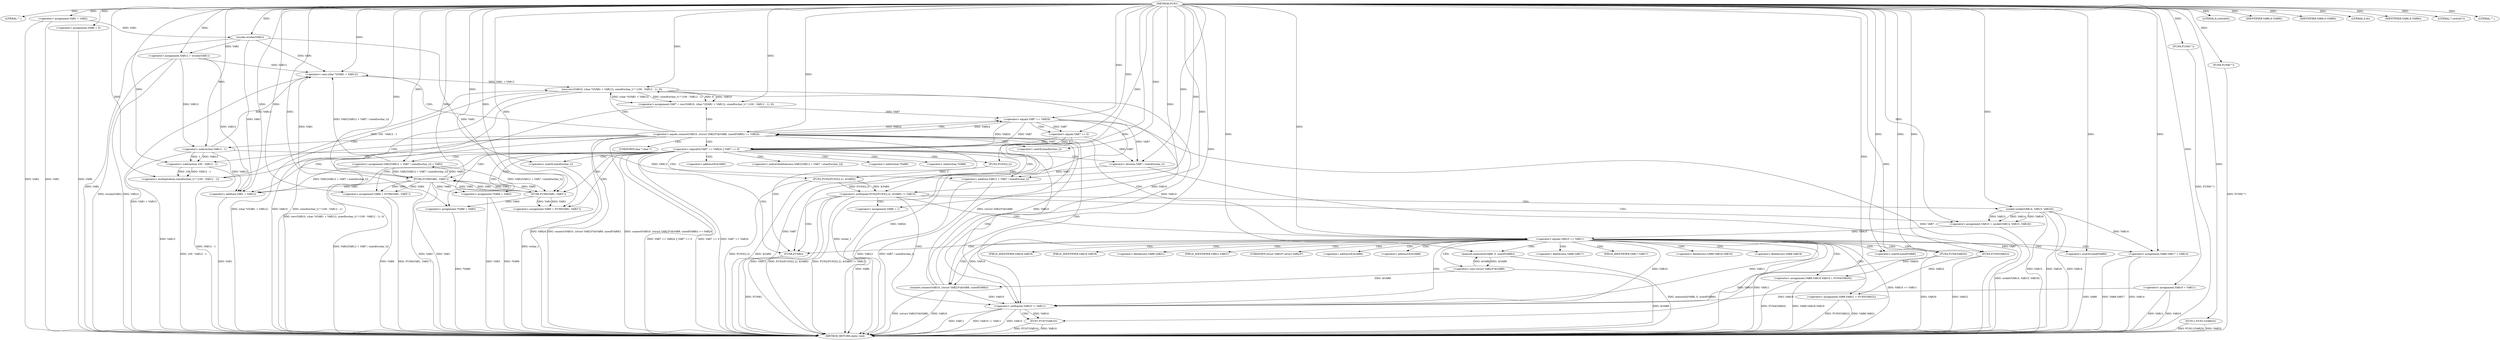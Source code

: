 digraph FUN1 {  
"1000100" [label = "(METHOD,FUN1)" ]
"1000287" [label = "(METHOD_RETURN,static void)" ]
"1000103" [label = "(LITERAL,\"\",)" ]
"1000104" [label = "(<operator>.assignment,VAR1 = VAR2)" ]
"1000108" [label = "(LITERAL,6,switch(6))" ]
"1000114" [label = "(<operator>.assignment,VAR6 = 0)" ]
"1000121" [label = "(<operator>.assignment,VAR10 = VAR11)" ]
"1000125" [label = "(<operator>.assignment,VAR12 = wcslen(VAR1))" ]
"1000127" [label = "(wcslen,wcslen(VAR1))" ]
"1000132" [label = "(<operator>.notEquals,FUN2(FUN3(2,2), &VAR5) != VAR13)" ]
"1000133" [label = "(FUN2,FUN2(FUN3(2,2), &VAR5))" ]
"1000134" [label = "(FUN3,FUN3(2,2))" ]
"1000142" [label = "(<operator>.assignment,VAR6 = 1)" ]
"1000145" [label = "(<operator>.assignment,VAR10 = socket(VAR14, VAR15, VAR16))" ]
"1000147" [label = "(socket,socket(VAR14, VAR15, VAR16))" ]
"1000152" [label = "(<operator>.equals,VAR10 == VAR11)" ]
"1000157" [label = "(memset,memset(&VAR8, 0, sizeof(VAR8)))" ]
"1000161" [label = "(<operator>.sizeOf,sizeof(VAR8))" ]
"1000163" [label = "(<operator>.assignment,VAR8.VAR17 = VAR14)" ]
"1000168" [label = "(<operator>.assignment,VAR8.VAR18.VAR19 = FUN4(VAR20))" ]
"1000174" [label = "(FUN4,FUN4(VAR20))" ]
"1000176" [label = "(<operator>.assignment,VAR8.VAR21 = FUN5(VAR22))" ]
"1000180" [label = "(FUN5,FUN5(VAR22))" ]
"1000183" [label = "(<operator>.equals,connect(VAR10, (struct VAR23*)&VAR8, sizeof(VAR8)) == VAR24)" ]
"1000184" [label = "(connect,connect(VAR10, (struct VAR23*)&VAR8, sizeof(VAR8)))" ]
"1000186" [label = "(<operator>.cast,(struct VAR23*)&VAR8)" ]
"1000190" [label = "(<operator>.sizeOf,sizeof(VAR8))" ]
"1000195" [label = "(<operator>.assignment,VAR7 = recv(VAR10, (char *)(VAR1 + VAR12), sizeof(wchar_t) * (100 - VAR12 - 1), 0))" ]
"1000197" [label = "(recv,recv(VAR10, (char *)(VAR1 + VAR12), sizeof(wchar_t) * (100 - VAR12 - 1), 0))" ]
"1000199" [label = "(<operator>.cast,(char *)(VAR1 + VAR12))" ]
"1000201" [label = "(<operator>.addition,VAR1 + VAR12)" ]
"1000204" [label = "(<operator>.multiplication,sizeof(wchar_t) * (100 - VAR12 - 1))" ]
"1000205" [label = "(<operator>.sizeOf,sizeof(wchar_t))" ]
"1000207" [label = "(<operator>.subtraction,100 - VAR12 - 1)" ]
"1000209" [label = "(<operator>.subtraction,VAR12 - 1)" ]
"1000214" [label = "(<operator>.logicalOr,VAR7 == VAR24 || VAR7 == 0)" ]
"1000215" [label = "(<operator>.equals,VAR7 == VAR24)" ]
"1000218" [label = "(<operator>.equals,VAR7 == 0)" ]
"1000223" [label = "(<operator>.assignment,VAR1[VAR12 + VAR7 / sizeof(wchar_t)] = VAR3)" ]
"1000226" [label = "(<operator>.addition,VAR12 + VAR7 / sizeof(wchar_t))" ]
"1000228" [label = "(<operator>.division,VAR7 / sizeof(wchar_t))" ]
"1000230" [label = "(<operator>.sizeOf,sizeof(wchar_t))" ]
"1000233" [label = "(<operator>.assignment,VAR9 = FUN6(VAR1, VAR3''))" ]
"1000235" [label = "(FUN6,FUN6(VAR1, VAR3''))" ]
"1000239" [label = "(IDENTIFIER,VAR9,if (VAR9))" ]
"1000241" [label = "(<operator>.assignment,*VAR9 = VAR3)" ]
"1000245" [label = "(<operator>.assignment,VAR9 = FUN6(VAR1, VAR3''))" ]
"1000247" [label = "(FUN6,FUN6(VAR1, VAR3''))" ]
"1000251" [label = "(IDENTIFIER,VAR9,if (VAR9))" ]
"1000253" [label = "(<operator>.assignment,*VAR9 = VAR3)" ]
"1000257" [label = "(LITERAL,0,do)" ]
"1000259" [label = "(<operator>.notEquals,VAR10 != VAR11)" ]
"1000263" [label = "(FUN7,FUN7(VAR10))" ]
"1000266" [label = "(IDENTIFIER,VAR6,if (VAR6))" ]
"1000268" [label = "(FUN8,FUN8())" ]
"1000271" [label = "(FUN9,FUN9(\"\"))" ]
"1000275" [label = "(LITERAL,7,switch(7))" ]
"1000279" [label = "(LITERAL,\"\",)" ]
"1000280" [label = "(FUN11,FUN11(VAR25))" ]
"1000284" [label = "(FUN9,FUN9(\"\"))" ]
"1000137" [label = "(<operator>.addressOf,&VAR5)" ]
"1000158" [label = "(<operator>.addressOf,&VAR8)" ]
"1000164" [label = "(<operator>.fieldAccess,VAR8.VAR17)" ]
"1000166" [label = "(FIELD_IDENTIFIER,VAR17,VAR17)" ]
"1000169" [label = "(<operator>.fieldAccess,VAR8.VAR18.VAR19)" ]
"1000170" [label = "(<operator>.fieldAccess,VAR8.VAR18)" ]
"1000172" [label = "(FIELD_IDENTIFIER,VAR18,VAR18)" ]
"1000173" [label = "(FIELD_IDENTIFIER,VAR19,VAR19)" ]
"1000177" [label = "(<operator>.fieldAccess,VAR8.VAR21)" ]
"1000179" [label = "(FIELD_IDENTIFIER,VAR21,VAR21)" ]
"1000187" [label = "(UNKNOWN,struct VAR23*,struct VAR23*)" ]
"1000188" [label = "(<operator>.addressOf,&VAR8)" ]
"1000200" [label = "(UNKNOWN,char *,char *)" ]
"1000224" [label = "(<operator>.indirectIndexAccess,VAR1[VAR12 + VAR7 / sizeof(wchar_t)])" ]
"1000242" [label = "(<operator>.indirection,*VAR9)" ]
"1000254" [label = "(<operator>.indirection,*VAR9)" ]
  "1000184" -> "1000287"  [ label = "DDG: VAR10"] 
  "1000180" -> "1000287"  [ label = "DDG: VAR22"] 
  "1000230" -> "1000287"  [ label = "DDG: wchar_t"] 
  "1000132" -> "1000287"  [ label = "DDG: FUN2(FUN3(2,2), &VAR5)"] 
  "1000152" -> "1000287"  [ label = "DDG: VAR11"] 
  "1000280" -> "1000287"  [ label = "DDG: VAR25"] 
  "1000259" -> "1000287"  [ label = "DDG: VAR10 != VAR11"] 
  "1000186" -> "1000287"  [ label = "DDG: &VAR8"] 
  "1000247" -> "1000287"  [ label = "DDG: VAR1"] 
  "1000163" -> "1000287"  [ label = "DDG: VAR8.VAR17"] 
  "1000259" -> "1000287"  [ label = "DDG: VAR10"] 
  "1000184" -> "1000287"  [ label = "DDG: (struct VAR23*)&VAR8"] 
  "1000125" -> "1000287"  [ label = "DDG: VAR12"] 
  "1000199" -> "1000287"  [ label = "DDG: VAR1 + VAR12"] 
  "1000226" -> "1000287"  [ label = "DDG: VAR12"] 
  "1000207" -> "1000287"  [ label = "DDG: VAR12 - 1"] 
  "1000284" -> "1000287"  [ label = "DDG: FUN9(\"\")"] 
  "1000209" -> "1000287"  [ label = "DDG: VAR12"] 
  "1000168" -> "1000287"  [ label = "DDG: VAR8.VAR18.VAR19"] 
  "1000280" -> "1000287"  [ label = "DDG: FUN11(VAR25)"] 
  "1000215" -> "1000287"  [ label = "DDG: VAR7"] 
  "1000157" -> "1000287"  [ label = "DDG: memset(&VAR8, 0, sizeof(VAR8))"] 
  "1000104" -> "1000287"  [ label = "DDG: VAR1"] 
  "1000218" -> "1000287"  [ label = "DDG: VAR7"] 
  "1000215" -> "1000287"  [ label = "DDG: VAR24"] 
  "1000226" -> "1000287"  [ label = "DDG: VAR7 / sizeof(wchar_t)"] 
  "1000214" -> "1000287"  [ label = "DDG: VAR7 == VAR24 || VAR7 == 0"] 
  "1000253" -> "1000287"  [ label = "DDG: *VAR9"] 
  "1000205" -> "1000287"  [ label = "DDG: wchar_t"] 
  "1000121" -> "1000287"  [ label = "DDG: VAR11"] 
  "1000132" -> "1000287"  [ label = "DDG: FUN2(FUN3(2,2), &VAR5) != VAR13"] 
  "1000132" -> "1000287"  [ label = "DDG: VAR13"] 
  "1000183" -> "1000287"  [ label = "DDG: connect(VAR10, (struct VAR23*)&VAR8, sizeof(VAR8))"] 
  "1000152" -> "1000287"  [ label = "DDG: VAR10 == VAR11"] 
  "1000268" -> "1000287"  [ label = "DDG: FUN8()"] 
  "1000228" -> "1000287"  [ label = "DDG: VAR7"] 
  "1000163" -> "1000287"  [ label = "DDG: VAR14"] 
  "1000133" -> "1000287"  [ label = "DDG: FUN3(2,2)"] 
  "1000190" -> "1000287"  [ label = "DDG: VAR8"] 
  "1000114" -> "1000287"  [ label = "DDG: VAR6"] 
  "1000263" -> "1000287"  [ label = "DDG: FUN7(VAR10)"] 
  "1000176" -> "1000287"  [ label = "DDG: FUN5(VAR22)"] 
  "1000263" -> "1000287"  [ label = "DDG: VAR10"] 
  "1000214" -> "1000287"  [ label = "DDG: VAR7 == 0"] 
  "1000147" -> "1000287"  [ label = "DDG: VAR15"] 
  "1000147" -> "1000287"  [ label = "DDG: VAR14"] 
  "1000204" -> "1000287"  [ label = "DDG: 100 - VAR12 - 1"] 
  "1000125" -> "1000287"  [ label = "DDG: wcslen(VAR1)"] 
  "1000152" -> "1000287"  [ label = "DDG: VAR10"] 
  "1000195" -> "1000287"  [ label = "DDG: recv(VAR10, (char *)(VAR1 + VAR12), sizeof(wchar_t) * (100 - VAR12 - 1), 0)"] 
  "1000197" -> "1000287"  [ label = "DDG: (char *)(VAR1 + VAR12)"] 
  "1000121" -> "1000287"  [ label = "DDG: VAR10"] 
  "1000241" -> "1000287"  [ label = "DDG: *VAR9"] 
  "1000142" -> "1000287"  [ label = "DDG: VAR6"] 
  "1000214" -> "1000287"  [ label = "DDG: VAR7 == VAR24"] 
  "1000176" -> "1000287"  [ label = "DDG: VAR8.VAR21"] 
  "1000147" -> "1000287"  [ label = "DDG: VAR16"] 
  "1000259" -> "1000287"  [ label = "DDG: VAR11"] 
  "1000127" -> "1000287"  [ label = "DDG: VAR1"] 
  "1000253" -> "1000287"  [ label = "DDG: VAR3"] 
  "1000245" -> "1000287"  [ label = "DDG: VAR9"] 
  "1000145" -> "1000287"  [ label = "DDG: socket(VAR14, VAR15, VAR16)"] 
  "1000271" -> "1000287"  [ label = "DDG: FUN9(\"\")"] 
  "1000183" -> "1000287"  [ label = "DDG: connect(VAR10, (struct VAR23*)&VAR8, sizeof(VAR8)) == VAR24"] 
  "1000183" -> "1000287"  [ label = "DDG: VAR24"] 
  "1000168" -> "1000287"  [ label = "DDG: FUN4(VAR20)"] 
  "1000133" -> "1000287"  [ label = "DDG: &VAR5"] 
  "1000104" -> "1000287"  [ label = "DDG: VAR2"] 
  "1000174" -> "1000287"  [ label = "DDG: VAR20"] 
  "1000245" -> "1000287"  [ label = "DDG: FUN6(VAR1, VAR3'')"] 
  "1000247" -> "1000287"  [ label = "DDG: VAR3"] 
  "1000223" -> "1000287"  [ label = "DDG: VAR1[VAR12 + VAR7 / sizeof(wchar_t)]"] 
  "1000201" -> "1000287"  [ label = "DDG: VAR1"] 
  "1000197" -> "1000287"  [ label = "DDG: sizeof(wchar_t) * (100 - VAR12 - 1)"] 
  "1000197" -> "1000287"  [ label = "DDG: VAR10"] 
  "1000100" -> "1000103"  [ label = "DDG: "] 
  "1000100" -> "1000104"  [ label = "DDG: "] 
  "1000100" -> "1000108"  [ label = "DDG: "] 
  "1000100" -> "1000114"  [ label = "DDG: "] 
  "1000100" -> "1000121"  [ label = "DDG: "] 
  "1000127" -> "1000125"  [ label = "DDG: VAR1"] 
  "1000100" -> "1000125"  [ label = "DDG: "] 
  "1000104" -> "1000127"  [ label = "DDG: VAR1"] 
  "1000100" -> "1000127"  [ label = "DDG: "] 
  "1000133" -> "1000132"  [ label = "DDG: FUN3(2,2)"] 
  "1000133" -> "1000132"  [ label = "DDG: &VAR5"] 
  "1000134" -> "1000133"  [ label = "DDG: 2"] 
  "1000100" -> "1000134"  [ label = "DDG: "] 
  "1000100" -> "1000132"  [ label = "DDG: "] 
  "1000100" -> "1000142"  [ label = "DDG: "] 
  "1000147" -> "1000145"  [ label = "DDG: VAR14"] 
  "1000147" -> "1000145"  [ label = "DDG: VAR15"] 
  "1000147" -> "1000145"  [ label = "DDG: VAR16"] 
  "1000100" -> "1000145"  [ label = "DDG: "] 
  "1000100" -> "1000147"  [ label = "DDG: "] 
  "1000145" -> "1000152"  [ label = "DDG: VAR10"] 
  "1000100" -> "1000152"  [ label = "DDG: "] 
  "1000186" -> "1000157"  [ label = "DDG: &VAR8"] 
  "1000100" -> "1000157"  [ label = "DDG: "] 
  "1000100" -> "1000161"  [ label = "DDG: "] 
  "1000147" -> "1000163"  [ label = "DDG: VAR14"] 
  "1000100" -> "1000163"  [ label = "DDG: "] 
  "1000174" -> "1000168"  [ label = "DDG: VAR20"] 
  "1000100" -> "1000174"  [ label = "DDG: "] 
  "1000180" -> "1000176"  [ label = "DDG: VAR22"] 
  "1000100" -> "1000180"  [ label = "DDG: "] 
  "1000184" -> "1000183"  [ label = "DDG: VAR10"] 
  "1000184" -> "1000183"  [ label = "DDG: (struct VAR23*)&VAR8"] 
  "1000152" -> "1000184"  [ label = "DDG: VAR10"] 
  "1000100" -> "1000184"  [ label = "DDG: "] 
  "1000186" -> "1000184"  [ label = "DDG: &VAR8"] 
  "1000157" -> "1000186"  [ label = "DDG: &VAR8"] 
  "1000100" -> "1000190"  [ label = "DDG: "] 
  "1000215" -> "1000183"  [ label = "DDG: VAR24"] 
  "1000100" -> "1000183"  [ label = "DDG: "] 
  "1000197" -> "1000195"  [ label = "DDG: VAR10"] 
  "1000197" -> "1000195"  [ label = "DDG: (char *)(VAR1 + VAR12)"] 
  "1000197" -> "1000195"  [ label = "DDG: sizeof(wchar_t) * (100 - VAR12 - 1)"] 
  "1000197" -> "1000195"  [ label = "DDG: 0"] 
  "1000100" -> "1000195"  [ label = "DDG: "] 
  "1000184" -> "1000197"  [ label = "DDG: VAR10"] 
  "1000100" -> "1000197"  [ label = "DDG: "] 
  "1000199" -> "1000197"  [ label = "DDG: VAR1 + VAR12"] 
  "1000247" -> "1000199"  [ label = "DDG: VAR1"] 
  "1000127" -> "1000199"  [ label = "DDG: VAR1"] 
  "1000223" -> "1000199"  [ label = "DDG: VAR1[VAR12 + VAR7 / sizeof(wchar_t)]"] 
  "1000100" -> "1000199"  [ label = "DDG: "] 
  "1000125" -> "1000199"  [ label = "DDG: VAR12"] 
  "1000209" -> "1000199"  [ label = "DDG: VAR12"] 
  "1000247" -> "1000201"  [ label = "DDG: VAR1"] 
  "1000127" -> "1000201"  [ label = "DDG: VAR1"] 
  "1000223" -> "1000201"  [ label = "DDG: VAR1[VAR12 + VAR7 / sizeof(wchar_t)]"] 
  "1000100" -> "1000201"  [ label = "DDG: "] 
  "1000125" -> "1000201"  [ label = "DDG: VAR12"] 
  "1000209" -> "1000201"  [ label = "DDG: VAR12"] 
  "1000204" -> "1000197"  [ label = "DDG: 100 - VAR12 - 1"] 
  "1000100" -> "1000204"  [ label = "DDG: "] 
  "1000100" -> "1000205"  [ label = "DDG: "] 
  "1000207" -> "1000204"  [ label = "DDG: 100"] 
  "1000207" -> "1000204"  [ label = "DDG: VAR12 - 1"] 
  "1000100" -> "1000207"  [ label = "DDG: "] 
  "1000209" -> "1000207"  [ label = "DDG: VAR12"] 
  "1000209" -> "1000207"  [ label = "DDG: 1"] 
  "1000100" -> "1000209"  [ label = "DDG: "] 
  "1000125" -> "1000209"  [ label = "DDG: VAR12"] 
  "1000215" -> "1000214"  [ label = "DDG: VAR7"] 
  "1000215" -> "1000214"  [ label = "DDG: VAR24"] 
  "1000195" -> "1000215"  [ label = "DDG: VAR7"] 
  "1000100" -> "1000215"  [ label = "DDG: "] 
  "1000183" -> "1000215"  [ label = "DDG: VAR24"] 
  "1000218" -> "1000214"  [ label = "DDG: VAR7"] 
  "1000218" -> "1000214"  [ label = "DDG: 0"] 
  "1000215" -> "1000218"  [ label = "DDG: VAR7"] 
  "1000100" -> "1000218"  [ label = "DDG: "] 
  "1000247" -> "1000223"  [ label = "DDG: VAR3"] 
  "1000100" -> "1000223"  [ label = "DDG: "] 
  "1000209" -> "1000226"  [ label = "DDG: VAR12"] 
  "1000100" -> "1000226"  [ label = "DDG: "] 
  "1000228" -> "1000226"  [ label = "DDG: VAR7"] 
  "1000215" -> "1000228"  [ label = "DDG: VAR7"] 
  "1000218" -> "1000228"  [ label = "DDG: VAR7"] 
  "1000100" -> "1000228"  [ label = "DDG: "] 
  "1000100" -> "1000230"  [ label = "DDG: "] 
  "1000235" -> "1000233"  [ label = "DDG: VAR1"] 
  "1000235" -> "1000233"  [ label = "DDG: VAR3"] 
  "1000100" -> "1000233"  [ label = "DDG: "] 
  "1000223" -> "1000235"  [ label = "DDG: VAR1[VAR12 + VAR7 / sizeof(wchar_t)]"] 
  "1000100" -> "1000235"  [ label = "DDG: "] 
  "1000247" -> "1000235"  [ label = "DDG: VAR1"] 
  "1000127" -> "1000235"  [ label = "DDG: VAR1"] 
  "1000247" -> "1000235"  [ label = "DDG: VAR3"] 
  "1000100" -> "1000239"  [ label = "DDG: "] 
  "1000235" -> "1000241"  [ label = "DDG: VAR3"] 
  "1000100" -> "1000241"  [ label = "DDG: "] 
  "1000247" -> "1000245"  [ label = "DDG: VAR1"] 
  "1000247" -> "1000245"  [ label = "DDG: VAR3"] 
  "1000100" -> "1000245"  [ label = "DDG: "] 
  "1000235" -> "1000247"  [ label = "DDG: VAR1"] 
  "1000223" -> "1000247"  [ label = "DDG: VAR1[VAR12 + VAR7 / sizeof(wchar_t)]"] 
  "1000100" -> "1000247"  [ label = "DDG: "] 
  "1000235" -> "1000247"  [ label = "DDG: VAR3"] 
  "1000100" -> "1000251"  [ label = "DDG: "] 
  "1000247" -> "1000253"  [ label = "DDG: VAR3"] 
  "1000100" -> "1000253"  [ label = "DDG: "] 
  "1000100" -> "1000257"  [ label = "DDG: "] 
  "1000184" -> "1000259"  [ label = "DDG: VAR10"] 
  "1000152" -> "1000259"  [ label = "DDG: VAR10"] 
  "1000121" -> "1000259"  [ label = "DDG: VAR10"] 
  "1000197" -> "1000259"  [ label = "DDG: VAR10"] 
  "1000100" -> "1000259"  [ label = "DDG: "] 
  "1000152" -> "1000259"  [ label = "DDG: VAR11"] 
  "1000259" -> "1000263"  [ label = "DDG: VAR10"] 
  "1000100" -> "1000263"  [ label = "DDG: "] 
  "1000100" -> "1000266"  [ label = "DDG: "] 
  "1000100" -> "1000268"  [ label = "DDG: "] 
  "1000100" -> "1000271"  [ label = "DDG: "] 
  "1000100" -> "1000275"  [ label = "DDG: "] 
  "1000100" -> "1000279"  [ label = "DDG: "] 
  "1000100" -> "1000280"  [ label = "DDG: "] 
  "1000100" -> "1000284"  [ label = "DDG: "] 
  "1000132" -> "1000142"  [ label = "CDG: "] 
  "1000132" -> "1000145"  [ label = "CDG: "] 
  "1000132" -> "1000152"  [ label = "CDG: "] 
  "1000132" -> "1000147"  [ label = "CDG: "] 
  "1000132" -> "1000259"  [ label = "CDG: "] 
  "1000132" -> "1000268"  [ label = "CDG: "] 
  "1000152" -> "1000164"  [ label = "CDG: "] 
  "1000152" -> "1000174"  [ label = "CDG: "] 
  "1000152" -> "1000161"  [ label = "CDG: "] 
  "1000152" -> "1000166"  [ label = "CDG: "] 
  "1000152" -> "1000180"  [ label = "CDG: "] 
  "1000152" -> "1000183"  [ label = "CDG: "] 
  "1000152" -> "1000157"  [ label = "CDG: "] 
  "1000152" -> "1000188"  [ label = "CDG: "] 
  "1000152" -> "1000190"  [ label = "CDG: "] 
  "1000152" -> "1000179"  [ label = "CDG: "] 
  "1000152" -> "1000176"  [ label = "CDG: "] 
  "1000152" -> "1000187"  [ label = "CDG: "] 
  "1000152" -> "1000186"  [ label = "CDG: "] 
  "1000152" -> "1000172"  [ label = "CDG: "] 
  "1000152" -> "1000169"  [ label = "CDG: "] 
  "1000152" -> "1000163"  [ label = "CDG: "] 
  "1000152" -> "1000168"  [ label = "CDG: "] 
  "1000152" -> "1000173"  [ label = "CDG: "] 
  "1000152" -> "1000158"  [ label = "CDG: "] 
  "1000152" -> "1000170"  [ label = "CDG: "] 
  "1000152" -> "1000184"  [ label = "CDG: "] 
  "1000152" -> "1000177"  [ label = "CDG: "] 
  "1000152" -> "1000259"  [ label = "CDG: "] 
  "1000152" -> "1000268"  [ label = "CDG: "] 
  "1000183" -> "1000200"  [ label = "CDG: "] 
  "1000183" -> "1000199"  [ label = "CDG: "] 
  "1000183" -> "1000197"  [ label = "CDG: "] 
  "1000183" -> "1000204"  [ label = "CDG: "] 
  "1000183" -> "1000214"  [ label = "CDG: "] 
  "1000183" -> "1000201"  [ label = "CDG: "] 
  "1000183" -> "1000195"  [ label = "CDG: "] 
  "1000183" -> "1000215"  [ label = "CDG: "] 
  "1000183" -> "1000207"  [ label = "CDG: "] 
  "1000183" -> "1000205"  [ label = "CDG: "] 
  "1000183" -> "1000209"  [ label = "CDG: "] 
  "1000183" -> "1000259"  [ label = "CDG: "] 
  "1000183" -> "1000268"  [ label = "CDG: "] 
  "1000214" -> "1000233"  [ label = "CDG: "] 
  "1000214" -> "1000235"  [ label = "CDG: "] 
  "1000214" -> "1000224"  [ label = "CDG: "] 
  "1000214" -> "1000245"  [ label = "CDG: "] 
  "1000214" -> "1000226"  [ label = "CDG: "] 
  "1000214" -> "1000247"  [ label = "CDG: "] 
  "1000214" -> "1000230"  [ label = "CDG: "] 
  "1000214" -> "1000223"  [ label = "CDG: "] 
  "1000214" -> "1000228"  [ label = "CDG: "] 
  "1000214" -> "1000254"  [ label = "CDG: "] 
  "1000214" -> "1000253"  [ label = "CDG: "] 
  "1000214" -> "1000259"  [ label = "CDG: "] 
  "1000214" -> "1000268"  [ label = "CDG: "] 
  "1000214" -> "1000242"  [ label = "CDG: "] 
  "1000214" -> "1000241"  [ label = "CDG: "] 
  "1000214" -> "1000133"  [ label = "CDG: "] 
  "1000214" -> "1000132"  [ label = "CDG: "] 
  "1000214" -> "1000137"  [ label = "CDG: "] 
  "1000214" -> "1000134"  [ label = "CDG: "] 
  "1000215" -> "1000218"  [ label = "CDG: "] 
  "1000259" -> "1000263"  [ label = "CDG: "] 
}

